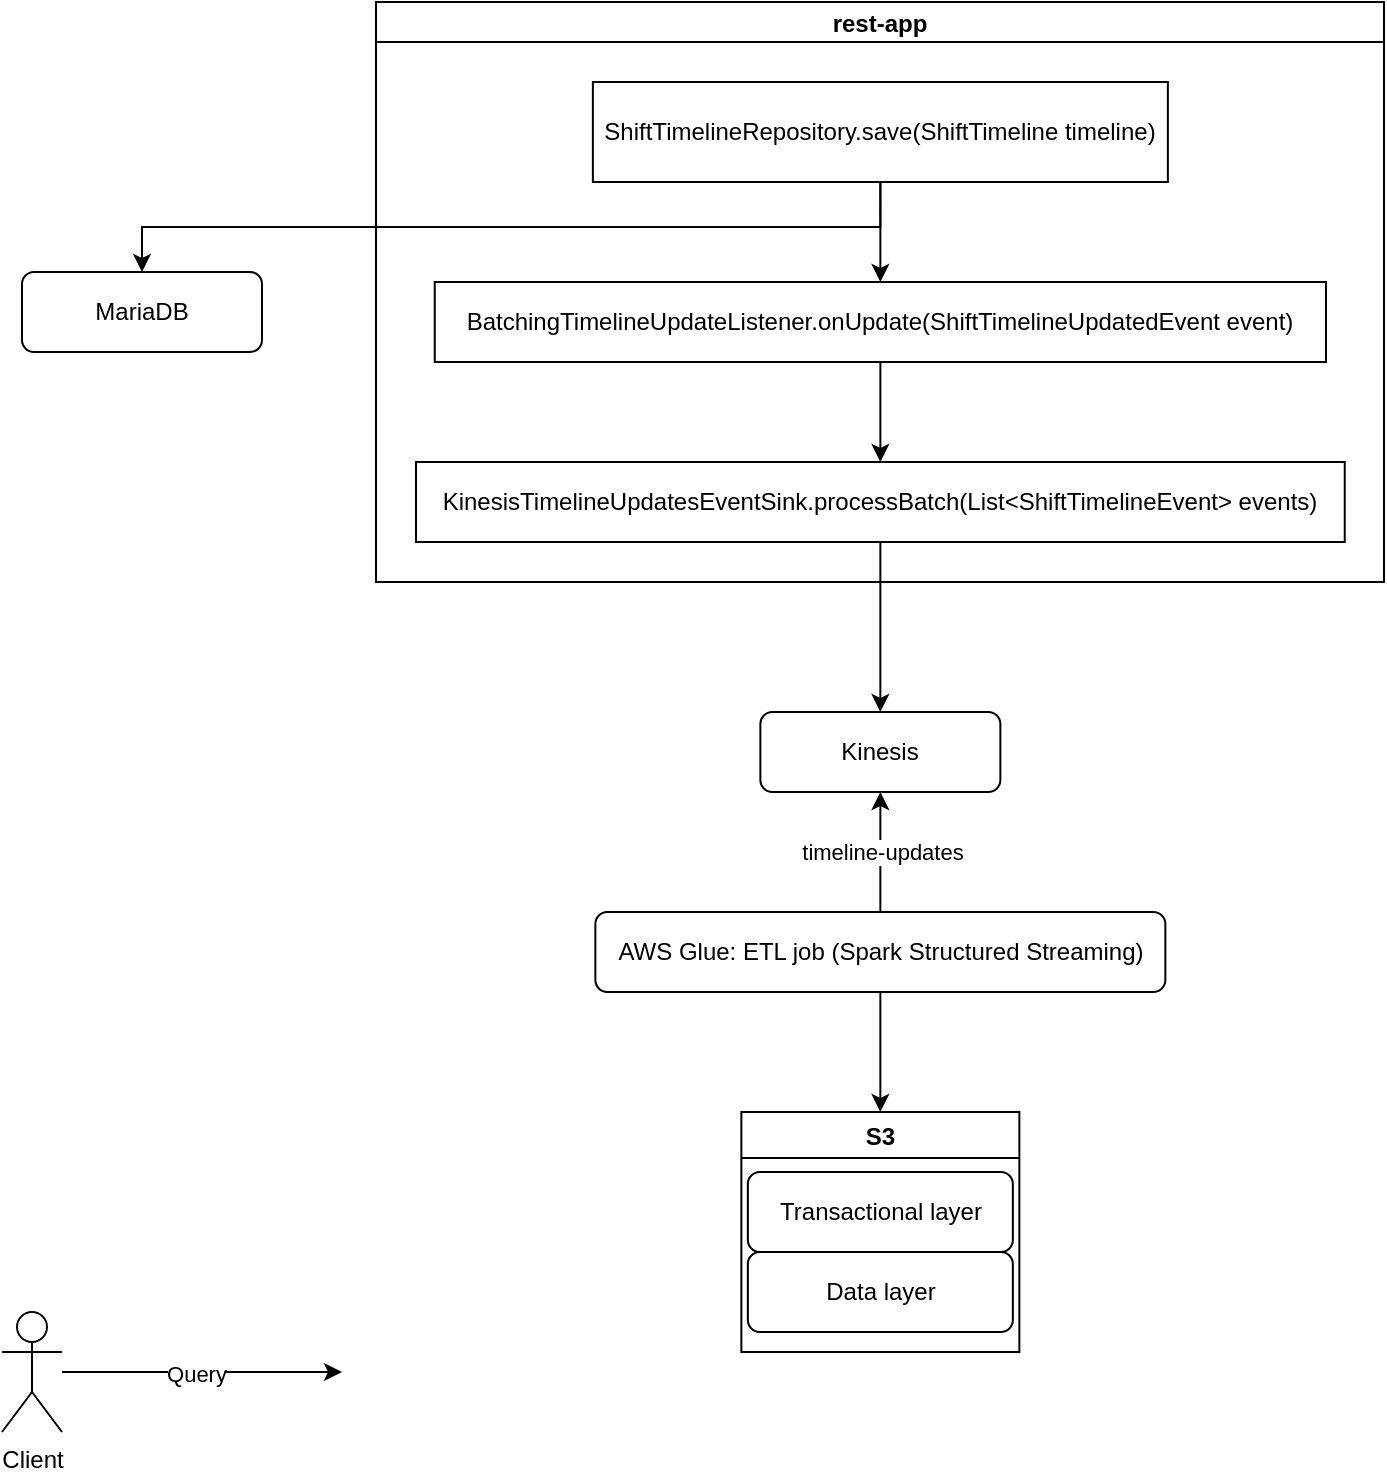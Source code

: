 <mxfile version="24.0.1" type="github">
  <diagram id="C5RBs43oDa-KdzZeNtuy" name="Page-1">
    <mxGraphModel dx="2071" dy="2037" grid="1" gridSize="10" guides="1" tooltips="1" connect="1" arrows="1" fold="1" page="1" pageScale="1" pageWidth="827" pageHeight="1169" math="0" shadow="0">
      <root>
        <mxCell id="WIyWlLk6GJQsqaUBKTNV-0" />
        <mxCell id="WIyWlLk6GJQsqaUBKTNV-1" parent="WIyWlLk6GJQsqaUBKTNV-0" />
        <mxCell id="WIyWlLk6GJQsqaUBKTNV-3" value="Kinesis" style="rounded=1;whiteSpace=wrap;html=1;fontSize=12;glass=0;strokeWidth=1;shadow=0;" parent="WIyWlLk6GJQsqaUBKTNV-1" vertex="1">
          <mxGeometry x="29.18" y="70" width="120" height="40" as="geometry" />
        </mxCell>
        <mxCell id="bsGM-ZDzdA8zo3ynAZGx-23" style="edgeStyle=orthogonalEdgeStyle;rounded=0;orthogonalLoop=1;jettySize=auto;html=1;entryX=0.5;entryY=1;entryDx=0;entryDy=0;" parent="WIyWlLk6GJQsqaUBKTNV-1" source="bsGM-ZDzdA8zo3ynAZGx-1" target="WIyWlLk6GJQsqaUBKTNV-3" edge="1">
          <mxGeometry relative="1" as="geometry" />
        </mxCell>
        <mxCell id="bsGM-ZDzdA8zo3ynAZGx-24" value="timeline-updates" style="edgeLabel;html=1;align=center;verticalAlign=middle;resizable=0;points=[];" parent="bsGM-ZDzdA8zo3ynAZGx-23" vertex="1" connectable="0">
          <mxGeometry y="-1" relative="1" as="geometry">
            <mxPoint as="offset" />
          </mxGeometry>
        </mxCell>
        <mxCell id="PyXazsvMfCy6NxMOCRjq-25" style="edgeStyle=orthogonalEdgeStyle;rounded=0;orthogonalLoop=1;jettySize=auto;html=1;entryX=0.5;entryY=0;entryDx=0;entryDy=0;" edge="1" parent="WIyWlLk6GJQsqaUBKTNV-1" source="bsGM-ZDzdA8zo3ynAZGx-1" target="PyXazsvMfCy6NxMOCRjq-23">
          <mxGeometry relative="1" as="geometry" />
        </mxCell>
        <mxCell id="bsGM-ZDzdA8zo3ynAZGx-1" value="AWS Glue: ETL job (Spark Structured Streaming)" style="rounded=1;whiteSpace=wrap;html=1;fontSize=12;glass=0;strokeWidth=1;shadow=0;" parent="WIyWlLk6GJQsqaUBKTNV-1" vertex="1">
          <mxGeometry x="-53.32" y="170" width="285" height="40" as="geometry" />
        </mxCell>
        <mxCell id="bsGM-ZDzdA8zo3ynAZGx-17" style="edgeStyle=orthogonalEdgeStyle;rounded=0;orthogonalLoop=1;jettySize=auto;html=1;entryX=0;entryY=0.5;entryDx=0;entryDy=0;" parent="WIyWlLk6GJQsqaUBKTNV-1" source="bsGM-ZDzdA8zo3ynAZGx-14" edge="1">
          <mxGeometry relative="1" as="geometry">
            <mxPoint x="-180" y="400" as="targetPoint" />
          </mxGeometry>
        </mxCell>
        <mxCell id="bsGM-ZDzdA8zo3ynAZGx-18" value="Query" style="edgeLabel;html=1;align=center;verticalAlign=middle;resizable=0;points=[];" parent="bsGM-ZDzdA8zo3ynAZGx-17" vertex="1" connectable="0">
          <mxGeometry x="-0.05" y="-1" relative="1" as="geometry">
            <mxPoint as="offset" />
          </mxGeometry>
        </mxCell>
        <mxCell id="bsGM-ZDzdA8zo3ynAZGx-14" value="Client" style="shape=umlActor;verticalLabelPosition=bottom;verticalAlign=top;html=1;outlineConnect=0;" parent="WIyWlLk6GJQsqaUBKTNV-1" vertex="1">
          <mxGeometry x="-350" y="370" width="30" height="60" as="geometry" />
        </mxCell>
        <mxCell id="PyXazsvMfCy6NxMOCRjq-1" value="rest-app" style="swimlane;startSize=20;horizontal=1;childLayout=flowLayout;flowOrientation=north;resizable=1;interRankCellSpacing=50;containerType=tree;fontSize=12;swimlaneFillColor=none;" vertex="1" parent="WIyWlLk6GJQsqaUBKTNV-1">
          <mxGeometry x="-163" y="-285" width="504" height="290" as="geometry">
            <mxRectangle x="-130" y="-270" width="80" height="30" as="alternateBounds" />
          </mxGeometry>
        </mxCell>
        <mxCell id="PyXazsvMfCy6NxMOCRjq-2" value="ShiftTimelineRepository.save(ShiftTimeline timeline)" style="whiteSpace=wrap;html=1;" vertex="1" parent="PyXazsvMfCy6NxMOCRjq-1">
          <mxGeometry x="108.435" y="40" width="287.5" height="50" as="geometry" />
        </mxCell>
        <mxCell id="PyXazsvMfCy6NxMOCRjq-3" value="BatchingTimelineUpdateListener.onUpdate(ShiftTimelineUpdatedEvent event&lt;span style=&quot;background-color: initial;&quot;&gt;)&lt;/span&gt;" style="whiteSpace=wrap;html=1;" vertex="1" parent="PyXazsvMfCy6NxMOCRjq-1">
          <mxGeometry x="29.37" y="140" width="445.63" height="40" as="geometry" />
        </mxCell>
        <mxCell id="PyXazsvMfCy6NxMOCRjq-4" value="" style="html=1;rounded=1;curved=0;sourcePerimeterSpacing=0;targetPerimeterSpacing=0;startSize=6;endSize=6;noEdgeStyle=1;orthogonal=1;" edge="1" parent="PyXazsvMfCy6NxMOCRjq-1" source="PyXazsvMfCy6NxMOCRjq-2" target="PyXazsvMfCy6NxMOCRjq-3">
          <mxGeometry relative="1" as="geometry">
            <Array as="points">
              <mxPoint x="252.185" y="102" />
              <mxPoint x="252.185" y="128" />
            </Array>
          </mxGeometry>
        </mxCell>
        <mxCell id="PyXazsvMfCy6NxMOCRjq-5" value="KinesisTimelineUpdatesEventSink.processBatch(List&amp;lt;ShiftTimelineEvent&amp;gt; events&lt;span style=&quot;background-color: initial;&quot;&gt;)&lt;/span&gt;" style="whiteSpace=wrap;html=1;" vertex="1" parent="PyXazsvMfCy6NxMOCRjq-1">
          <mxGeometry x="20" y="230" width="464.37" height="40" as="geometry" />
        </mxCell>
        <mxCell id="PyXazsvMfCy6NxMOCRjq-20" style="edgeStyle=orthogonalEdgeStyle;rounded=0;orthogonalLoop=1;jettySize=auto;html=1;entryX=0.5;entryY=0;entryDx=0;entryDy=0;noEdgeStyle=1;orthogonal=1;" edge="1" parent="PyXazsvMfCy6NxMOCRjq-1" source="PyXazsvMfCy6NxMOCRjq-3" target="PyXazsvMfCy6NxMOCRjq-5">
          <mxGeometry relative="1" as="geometry">
            <Array as="points">
              <mxPoint x="252.185" y="192" />
              <mxPoint x="252.185" y="218" />
            </Array>
          </mxGeometry>
        </mxCell>
        <mxCell id="PyXazsvMfCy6NxMOCRjq-10" value="MariaDB" style="rounded=1;whiteSpace=wrap;html=1;fontSize=12;glass=0;strokeWidth=1;shadow=0;" vertex="1" parent="WIyWlLk6GJQsqaUBKTNV-1">
          <mxGeometry x="-340" y="-150" width="120" height="40" as="geometry" />
        </mxCell>
        <mxCell id="PyXazsvMfCy6NxMOCRjq-16" style="edgeStyle=orthogonalEdgeStyle;rounded=0;orthogonalLoop=1;jettySize=auto;html=1;entryX=0.5;entryY=0;entryDx=0;entryDy=0;exitX=0.5;exitY=1;exitDx=0;exitDy=0;" edge="1" parent="WIyWlLk6GJQsqaUBKTNV-1" source="PyXazsvMfCy6NxMOCRjq-2" target="PyXazsvMfCy6NxMOCRjq-10">
          <mxGeometry relative="1" as="geometry" />
        </mxCell>
        <mxCell id="PyXazsvMfCy6NxMOCRjq-21" style="edgeStyle=orthogonalEdgeStyle;rounded=0;orthogonalLoop=1;jettySize=auto;html=1;entryX=0.5;entryY=0;entryDx=0;entryDy=0;" edge="1" parent="WIyWlLk6GJQsqaUBKTNV-1" source="PyXazsvMfCy6NxMOCRjq-5" target="WIyWlLk6GJQsqaUBKTNV-3">
          <mxGeometry relative="1" as="geometry" />
        </mxCell>
        <mxCell id="PyXazsvMfCy6NxMOCRjq-23" value="S3" style="swimlane;" vertex="1" parent="WIyWlLk6GJQsqaUBKTNV-1">
          <mxGeometry x="19.68" y="270" width="139" height="120" as="geometry" />
        </mxCell>
        <mxCell id="bsGM-ZDzdA8zo3ynAZGx-10" value="Transactional layer" style="rounded=1;whiteSpace=wrap;html=1;fontSize=12;glass=0;strokeWidth=1;shadow=0;" parent="PyXazsvMfCy6NxMOCRjq-23" vertex="1">
          <mxGeometry x="3.25" y="30" width="132.5" height="40" as="geometry" />
        </mxCell>
        <mxCell id="PyXazsvMfCy6NxMOCRjq-22" value="Data layer" style="rounded=1;whiteSpace=wrap;html=1;fontSize=12;glass=0;strokeWidth=1;shadow=0;" vertex="1" parent="PyXazsvMfCy6NxMOCRjq-23">
          <mxGeometry x="3.25" y="70" width="132.5" height="40" as="geometry" />
        </mxCell>
      </root>
    </mxGraphModel>
  </diagram>
</mxfile>
